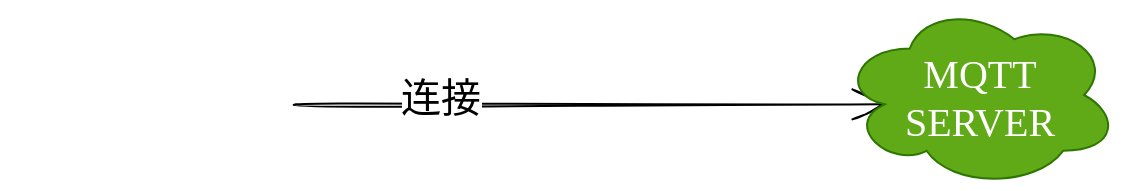 <mxfile version="20.8.23" type="github">
  <diagram name="第 1 页" id="2depREerfcmBq1PA4sxw">
    <mxGraphModel dx="1246" dy="655" grid="1" gridSize="10" guides="1" tooltips="1" connect="1" arrows="1" fold="1" page="1" pageScale="1" pageWidth="827" pageHeight="1169" math="0" shadow="0">
      <root>
        <mxCell id="0" />
        <mxCell id="1" parent="0" />
        <mxCell id="WglIiz3RQcRZdJG2cxxD-5" style="edgeStyle=none;curved=1;rounded=0;sketch=1;hachureGap=4;jiggle=2;curveFitting=1;orthogonalLoop=1;jettySize=auto;html=1;exitX=1;exitY=0.5;exitDx=0;exitDy=0;entryX=0.16;entryY=0.55;entryDx=0;entryDy=0;entryPerimeter=0;fontFamily=Times New Roman;fontSize=16;endArrow=open;startSize=14;endSize=14;sourcePerimeterSpacing=8;targetPerimeterSpacing=8;" edge="1" parent="1" source="WglIiz3RQcRZdJG2cxxD-3" target="WglIiz3RQcRZdJG2cxxD-4">
          <mxGeometry relative="1" as="geometry" />
        </mxCell>
        <mxCell id="WglIiz3RQcRZdJG2cxxD-6" value="连接" style="edgeLabel;html=1;align=center;verticalAlign=middle;resizable=0;points=[];fontSize=20;fontFamily=Times New Roman;" vertex="1" connectable="0" parent="WglIiz3RQcRZdJG2cxxD-5">
          <mxGeometry x="-0.789" y="-2" relative="1" as="geometry">
            <mxPoint x="42" y="-7" as="offset" />
          </mxGeometry>
        </mxCell>
        <mxCell id="WglIiz3RQcRZdJG2cxxD-3" value="" style="shape=image;imageAspect=0;aspect=fixed;verticalLabelPosition=bottom;verticalAlign=top;sketch=1;hachureGap=4;jiggle=2;curveFitting=1;fontFamily=Architects Daughter;fontSource=https%3A%2F%2Ffonts.googleapis.com%2Fcss%3Ffamily%3DArchitects%2BDaughter;fontSize=20;image=https://pic.fx7.top/PicGo/%E6%95%B0%E9%87%87.png;" vertex="1" parent="1">
          <mxGeometry x="50" y="290" width="146.9" height="63" as="geometry" />
        </mxCell>
        <mxCell id="WglIiz3RQcRZdJG2cxxD-4" value="MQTT&lt;br&gt;SERVER" style="ellipse;shape=cloud;whiteSpace=wrap;html=1;hachureGap=4;fontFamily=Times New Roman;fontSize=20;fillColor=#60a917;strokeColor=#2D7600;fontColor=#ffffff;" vertex="1" parent="1">
          <mxGeometry x="470" y="270" width="139.5" height="93" as="geometry" />
        </mxCell>
      </root>
    </mxGraphModel>
  </diagram>
</mxfile>
